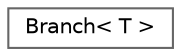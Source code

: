 digraph "Graphical Class Hierarchy"
{
 // LATEX_PDF_SIZE
  bgcolor="transparent";
  edge [fontname=Helvetica,fontsize=10,labelfontname=Helvetica,labelfontsize=10];
  node [fontname=Helvetica,fontsize=10,shape=box,height=0.2,width=0.4];
  rankdir="LR";
  Node0 [id="Node000000",label="Branch\< T \>",height=0.2,width=0.4,color="grey40", fillcolor="white", style="filled",URL="$class_branch.html",tooltip=" "];
}
